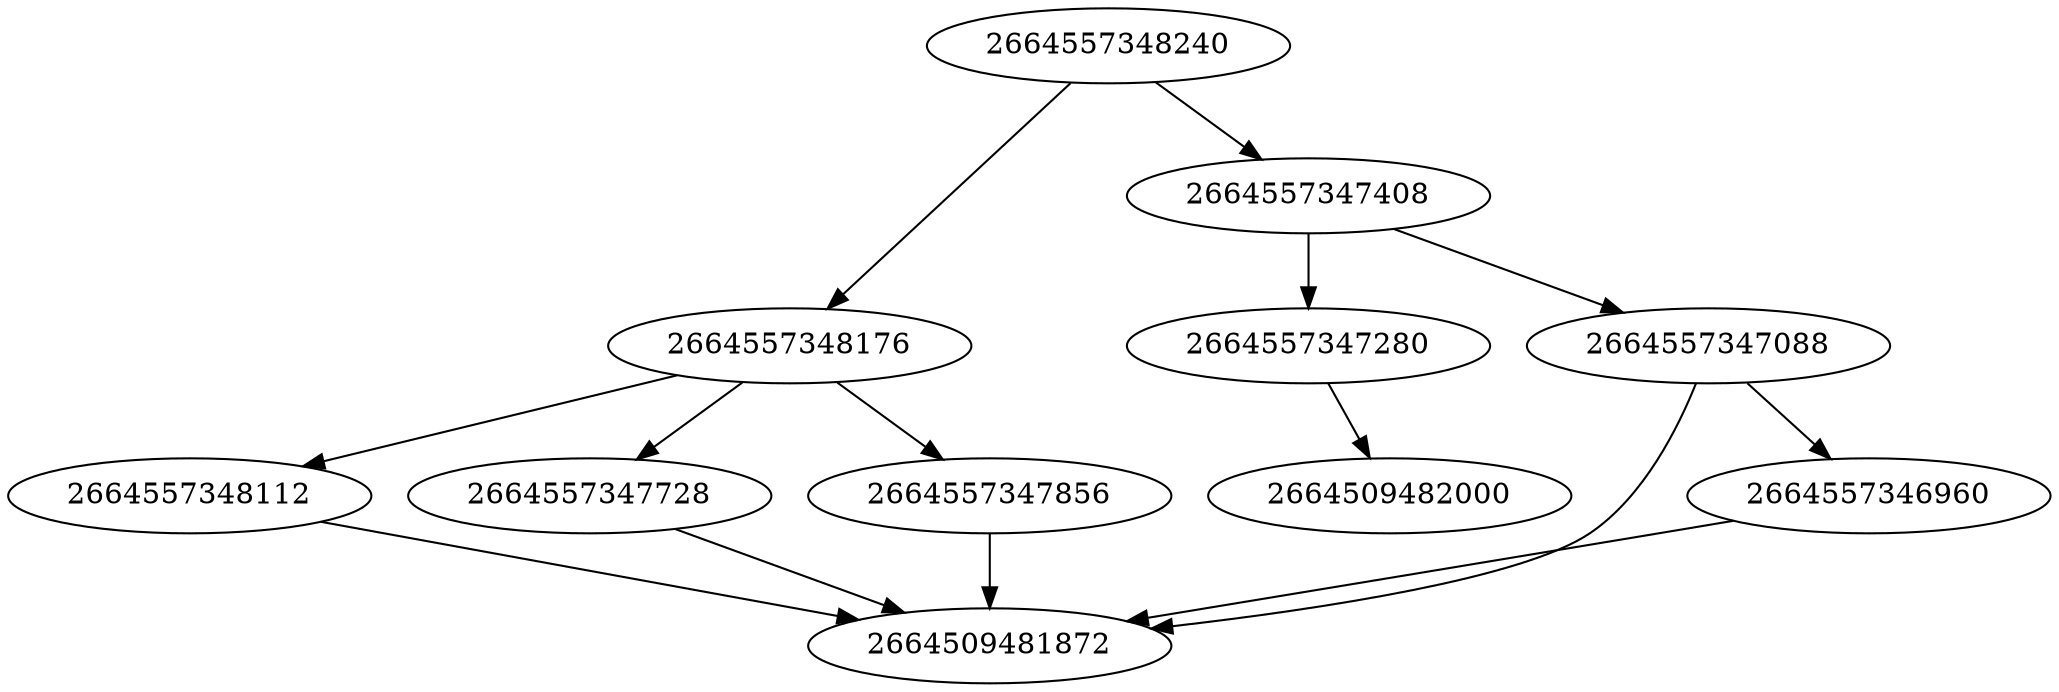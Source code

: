 strict digraph {
2664557348176 [type=Call];
2664557348112 [type=Name];
2664557347408 [type=Assign];
2664557347728 [type=Name];
2664557347856 [type=Name];
2664557347280 [type=Name];
2664557347088 [type=List];
2664509481872 [type=Load];
2664509482000 [type=Store];
2664557346960 [type=Name];
2664557348240 [type=If];
2664557348176 -> 2664557348112;
2664557348176 -> 2664557347856;
2664557348176 -> 2664557347728;
2664557348112 -> 2664509481872;
2664557347408 -> 2664557347280;
2664557347408 -> 2664557347088;
2664557347728 -> 2664509481872;
2664557347856 -> 2664509481872;
2664557347280 -> 2664509482000;
2664557347088 -> 2664557346960;
2664557347088 -> 2664509481872;
2664557346960 -> 2664509481872;
2664557348240 -> 2664557348176;
2664557348240 -> 2664557347408;
}
